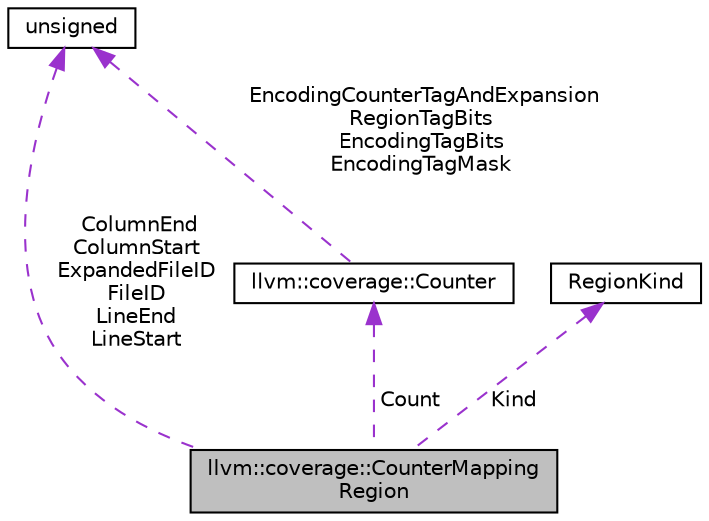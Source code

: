 digraph "llvm::coverage::CounterMappingRegion"
{
 // LATEX_PDF_SIZE
  bgcolor="transparent";
  edge [fontname="Helvetica",fontsize="10",labelfontname="Helvetica",labelfontsize="10"];
  node [fontname="Helvetica",fontsize="10",shape="box"];
  Node1 [label="llvm::coverage::CounterMapping\lRegion",height=0.2,width=0.4,color="black", fillcolor="grey75", style="filled", fontcolor="black",tooltip="A Counter mapping region associates a source range with a specific counter."];
  Node2 -> Node1 [dir="back",color="darkorchid3",fontsize="10",style="dashed",label=" Count" ,fontname="Helvetica"];
  Node2 [label="llvm::coverage::Counter",height=0.2,width=0.4,color="black",URL="$structllvm_1_1coverage_1_1Counter.html",tooltip="A Counter is an abstract value that describes how to compute the execution count for a region of code..."];
  Node3 -> Node2 [dir="back",color="darkorchid3",fontsize="10",style="dashed",label=" EncodingCounterTagAndExpansion\lRegionTagBits\nEncodingTagBits\nEncodingTagMask" ,fontname="Helvetica"];
  Node3 [label="unsigned",height=0.2,width=0.4,color="black",URL="$classunsigned.html",tooltip=" "];
  Node3 -> Node1 [dir="back",color="darkorchid3",fontsize="10",style="dashed",label=" ColumnEnd\nColumnStart\nExpandedFileID\nFileID\nLineEnd\nLineStart" ,fontname="Helvetica"];
  Node4 -> Node1 [dir="back",color="darkorchid3",fontsize="10",style="dashed",label=" Kind" ,fontname="Helvetica"];
  Node4 [label="RegionKind",height=0.2,width=0.4,color="black",tooltip=" "];
}
